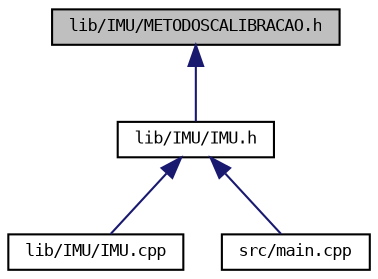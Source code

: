 digraph "lib/IMU/METODOSCALIBRACAO.h"
{
  bgcolor="transparent";
  edge [fontname="DejaVuSansMono",fontsize="8",labelfontname="DejaVuSansMono",labelfontsize="8"];
  node [fontname="DejaVuSansMono",fontsize="8",shape=record];
  Node3 [label="lib/IMU/METODOSCALIBRACAO.h",height=0.2,width=0.4,color="black", fillcolor="grey75", style="filled", fontcolor="black"];
  Node3 -> Node4 [dir="back",color="midnightblue",fontsize="8",style="solid",fontname="DejaVuSansMono"];
  Node4 [label="lib/IMU/IMU.h",height=0.2,width=0.4,color="black",URL="$IMU_8h.html"];
  Node4 -> Node5 [dir="back",color="midnightblue",fontsize="8",style="solid",fontname="DejaVuSansMono"];
  Node5 [label="lib/IMU/IMU.cpp",height=0.2,width=0.4,color="black",URL="$IMU_8cpp.html"];
  Node4 -> Node6 [dir="back",color="midnightblue",fontsize="8",style="solid",fontname="DejaVuSansMono"];
  Node6 [label="src/main.cpp",height=0.2,width=0.4,color="black",URL="$main_8cpp.html"];
}
